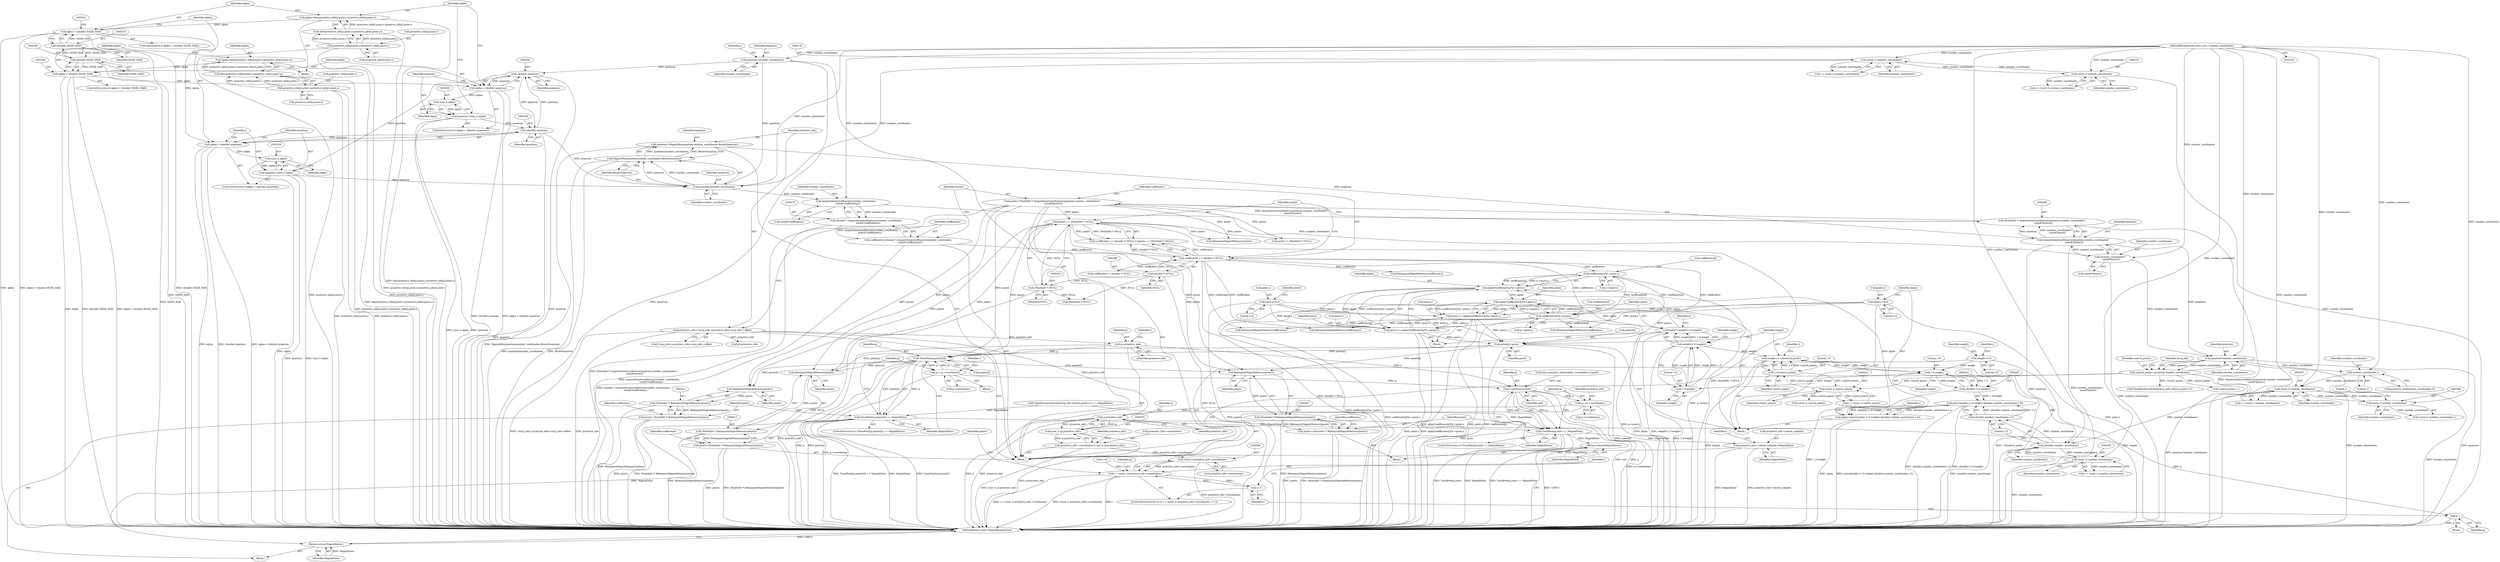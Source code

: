 digraph "1_ImageMagick_ecf7c6b288e11e7e7f75387c5e9e93e423b98397@array" {
"1000521" [label="(Call,TracePoint(p,points[i]))"];
"1000542" [label="(Call,p+=p->coordinates)"];
"1000521" [label="(Call,TracePoint(p,points[i]))"];
"1000504" [label="(Call,p=primitive_info)"];
"1000263" [label="(Call,primitive_info=(*mvg_info->primitive_info)+mvg_info->offset)"];
"1000300" [label="(Call,points == (PointInfo *) NULL)"];
"1000282" [label="(Call,points=(PointInfo *) AcquireQuantumMemory(quantum,number_coordinates*\n    sizeof(*points)))"];
"1000284" [label="(Call,(PointInfo *) AcquireQuantumMemory(quantum,number_coordinates*\n    sizeof(*points)))"];
"1000286" [label="(Call,AcquireQuantumMemory(quantum,number_coordinates*\n    sizeof(*points)))"];
"1000256" [label="(Call,quantum=MagickMin(quantum/number_coordinates,BezierQuantum))"];
"1000258" [label="(Call,MagickMin(quantum/number_coordinates,BezierQuantum))"];
"1000259" [label="(Call,quantum/number_coordinates)"];
"1000129" [label="(Call,quantum=number_coordinates)"];
"1000105" [label="(MethodParameterIn,const size_t number_coordinates)"];
"1000251" [label="(Call,quantum=(size_t) alpha)"];
"1000253" [label="(Call,(size_t) alpha)"];
"1000246" [label="(Call,alpha > (double) quantum)"];
"1000226" [label="(Call,alpha > (double) SSIZE_MAX)"];
"1000207" [label="(Call,alpha=fabs(primitive_info[j].point.y-primitive_info[i].point.y))"];
"1000209" [label="(Call,fabs(primitive_info[j].point.y-primitive_info[i].point.y))"];
"1000210" [label="(Call,primitive_info[j].point.y-primitive_info[i].point.y)"];
"1000228" [label="(Call,(double) SSIZE_MAX)"];
"1000179" [label="(Call,(double) SSIZE_MAX)"];
"1000248" [label="(Call,(double) quantum)"];
"1000199" [label="(Call,(double) quantum)"];
"1000202" [label="(Call,quantum=(size_t) alpha)"];
"1000204" [label="(Call,(size_t) alpha)"];
"1000197" [label="(Call,alpha > (double) quantum)"];
"1000177" [label="(Call,alpha > (double) SSIZE_MAX)"];
"1000158" [label="(Call,alpha=fabs(primitive_info[j].point.x-primitive_info[i].point.x))"];
"1000160" [label="(Call,fabs(primitive_info[j].point.x-primitive_info[i].point.x))"];
"1000161" [label="(Call,primitive_info[j].point.x-primitive_info[i].point.x)"];
"1000138" [label="(Call,(ssize_t) number_coordinates)"];
"1000152" [label="(Call,(ssize_t) number_coordinates)"];
"1000288" [label="(Call,number_coordinates*\n    sizeof(*points))"];
"1000277" [label="(Call,AcquireQuantumMemory(number_coordinates,\n     sizeof(*coefficients)))"];
"1000302" [label="(Call,(PointInfo *) NULL)"];
"1000297" [label="(Call,(double *) NULL)"];
"1000494" [label="(Call,points[i]=point)"];
"1000425" [label="(Call,point.y=0.0)"];
"1000420" [label="(Call,point.x=0.0)"];
"1000470" [label="(Call,point.y+=alpha*coefficients[j]*p->point.y)"];
"1000474" [label="(Call,alpha*coefficients[j]*p->point.y)"];
"1000459" [label="(Call,alpha*coefficients[j]*p->point.x)"];
"1000485" [label="(Call,alpha*=weight/(1.0-weight))"];
"1000487" [label="(Call,weight/(1.0-weight))"];
"1000489" [label="(Call,1.0-weight)"];
"1000435" [label="(Call,1.0-weight)"];
"1000402" [label="(Call,weight=0.0)"];
"1000499" [label="(Call,weight+=1.0/control_points)"];
"1000501" [label="(Call,1.0/control_points)"];
"1000411" [label="(Call,(ssize_t) control_points)"];
"1000343" [label="(Call,control_points=quantum*number_coordinates)"];
"1000345" [label="(Call,quantum*number_coordinates)"];
"1000430" [label="(Call,alpha=pow((double) (1.0-weight),(double) number_coordinates-1.0))"];
"1000432" [label="(Call,pow((double) (1.0-weight),(double) number_coordinates-1.0))"];
"1000433" [label="(Call,(double) (1.0-weight))"];
"1000438" [label="(Call,(double) number_coordinates-1.0)"];
"1000439" [label="(Call,(double) number_coordinates)"];
"1000386" [label="(Call,(ssize_t) number_coordinates)"];
"1000376" [label="(Call,number_coordinates-1)"];
"1000397" [label="(Call,(ssize_t) number_coordinates)"];
"1000449" [label="(Call,(ssize_t) number_coordinates)"];
"1000461" [label="(Call,coefficients[j]*p->point.x)"];
"1000295" [label="(Call,coefficients == (double *) NULL)"];
"1000273" [label="(Call,coefficients=(double *) AcquireQuantumMemory(number_coordinates,\n     sizeof(*coefficients)))"];
"1000275" [label="(Call,(double *) AcquireQuantumMemory(number_coordinates,\n     sizeof(*coefficients)))"];
"1000476" [label="(Call,coefficients[j]*p->point.y)"];
"1000455" [label="(Call,point.x+=alpha*coefficients[j]*p->point.x)"];
"1000520" [label="(Call,TracePoint(p,points[i]) == MagickFalse)"];
"1000540" [label="(Return,return(MagickFalse);)"];
"1000548" [label="(Call,TracePoint(p,end) == MagickFalse)"];
"1000566" [label="(Return,return(MagickFalse);)"];
"1000582" [label="(Call,primitive_info->closed_subpath=MagickFalse)"];
"1000532" [label="(Call,RelinquishMagickMemory(points))"];
"1000530" [label="(Call,(PointInfo *) RelinquishMagickMemory(points))"];
"1000528" [label="(Call,points=(PointInfo *) RelinquishMagickMemory(points))"];
"1000558" [label="(Call,RelinquishMagickMemory(points))"];
"1000556" [label="(Call,(PointInfo *) RelinquishMagickMemory(points))"];
"1000554" [label="(Call,points=(PointInfo *) RelinquishMagickMemory(points))"];
"1000614" [label="(Call,RelinquishMagickMemory(points))"];
"1000612" [label="(Call,(PointInfo *) RelinquishMagickMemory(points))"];
"1000610" [label="(Call,points=(PointInfo *) RelinquishMagickMemory(points))"];
"1000549" [label="(Call,TracePoint(p,end))"];
"1000568" [label="(Call,p+=p->coordinates)"];
"1000579" [label="(Call,p-primitive_info)"];
"1000577" [label="(Call,(size_t) (p-primitive_info))"];
"1000573" [label="(Call,primitive_info->coordinates=(size_t) (p-primitive_info))"];
"1000593" [label="(Call,(ssize_t) primitive_info->coordinates)"];
"1000591" [label="(Call,i < (ssize_t) primitive_info->coordinates)"];
"1000598" [label="(Call,i++)"];
"1000608" [label="(Call,p--)"];
"1000283" [label="(Identifier,points)"];
"1000227" [label="(Identifier,alpha)"];
"1000204" [label="(Call,(size_t) alpha)"];
"1000465" [label="(Call,p->point.x)"];
"1000400" [label="(Literal,1)"];
"1000177" [label="(Call,alpha > (double) SSIZE_MAX)"];
"1000438" [label="(Call,(double) number_coordinates-1.0)"];
"1000388" [label="(Identifier,number_coordinates)"];
"1000226" [label="(Call,alpha > (double) SSIZE_MAX)"];
"1000275" [label="(Call,(double *) AcquireQuantumMemory(number_coordinates,\n     sizeof(*coefficients)))"];
"1000491" [label="(Identifier,weight)"];
"1000279" [label="(Call,sizeof(*coefficients))"];
"1000523" [label="(Call,points[i])"];
"1000527" [label="(Block,)"];
"1000277" [label="(Call,AcquireQuantumMemory(number_coordinates,\n     sizeof(*coefficients)))"];
"1000544" [label="(Call,p->coordinates)"];
"1000420" [label="(Call,point.x=0.0)"];
"1000573" [label="(Call,primitive_info->coordinates=(size_t) (p-primitive_info))"];
"1000134" [label="(Identifier,i)"];
"1000252" [label="(Identifier,quantum)"];
"1000367" [label="(Call,RelinquishMagickMemory(coefficients))"];
"1000600" [label="(Block,)"];
"1000416" [label="(Block,)"];
"1000203" [label="(Identifier,quantum)"];
"1000264" [label="(Identifier,primitive_info)"];
"1000399" [label="(Identifier,number_coordinates)"];
"1000386" [label="(Call,(ssize_t) number_coordinates)"];
"1000552" [label="(Identifier,MagickFalse)"];
"1000257" [label="(Identifier,quantum)"];
"1000503" [label="(Identifier,control_points)"];
"1000567" [label="(Identifier,MagickFalse)"];
"1000417" [label="(Call,p=primitive_info)"];
"1000129" [label="(Call,quantum=number_coordinates)"];
"1000250" [label="(Identifier,quantum)"];
"1000442" [label="(Literal,1.0)"];
"1000547" [label="(ControlStructure,if (TracePoint(p,end) == MagickFalse))"];
"1000609" [label="(Identifier,p)"];
"1000615" [label="(Identifier,points)"];
"1000472" [label="(Identifier,point)"];
"1000201" [label="(Identifier,quantum)"];
"1000498" [label="(Identifier,point)"];
"1000302" [label="(Call,(PointInfo *) NULL)"];
"1000548" [label="(Call,TracePoint(p,end) == MagickFalse)"];
"1000301" [label="(Identifier,points)"];
"1000432" [label="(Call,pow((double) (1.0-weight),(double) number_coordinates-1.0))"];
"1000260" [label="(Identifier,quantum)"];
"1000519" [label="(ControlStructure,if (TracePoint(p,points[i]) == MagickFalse))"];
"1000553" [label="(Block,)"];
"1000371" [label="(Call,end=primitive_info[number_coordinates-1].point)"];
"1000624" [label="(MethodReturn,static MagickBooleanType)"];
"1000456" [label="(Call,point.x)"];
"1000297" [label="(Call,(double *) NULL)"];
"1000225" [label="(ControlStructure,if (alpha > (double) SSIZE_MAX))"];
"1000612" [label="(Call,(PointInfo *) RelinquishMagickMemory(points))"];
"1000470" [label="(Call,point.y+=alpha*coefficients[j]*p->point.y)"];
"1000426" [label="(Call,point.y)"];
"1000506" [label="(Identifier,primitive_info)"];
"1000246" [label="(Call,alpha > (double) quantum)"];
"1000179" [label="(Call,(double) SSIZE_MAX)"];
"1000181" [label="(Identifier,SSIZE_MAX)"];
"1000131" [label="(Identifier,number_coordinates)"];
"1000486" [label="(Identifier,alpha)"];
"1000404" [label="(Literal,0.0)"];
"1000199" [label="(Call,(double) quantum)"];
"1000460" [label="(Identifier,alpha)"];
"1000209" [label="(Call,fabs(primitive_info[j].point.y-primitive_info[i].point.y))"];
"1000570" [label="(Call,p->coordinates)"];
"1000361" [label="(Call,RelinquishMagickMemory(points))"];
"1000520" [label="(Call,TracePoint(p,points[i]) == MagickFalse)"];
"1000258" [label="(Call,MagickMin(quantum/number_coordinates,BezierQuantum))"];
"1000526" [label="(Identifier,MagickFalse)"];
"1000299" [label="(Identifier,NULL)"];
"1000564" [label="(Call,RelinquishMagickMemory(coefficients))"];
"1000541" [label="(Identifier,MagickFalse)"];
"1000265" [label="(Call,(*mvg_info->primitive_info)+mvg_info->offset)"];
"1000517" [label="(Identifier,i)"];
"1000592" [label="(Identifier,i)"];
"1000542" [label="(Call,p+=p->coordinates)"];
"1000480" [label="(Call,p->point.y)"];
"1000568" [label="(Call,p+=p->coordinates)"];
"1000286" [label="(Call,AcquireQuantumMemory(quantum,number_coordinates*\n    sizeof(*points)))"];
"1000152" [label="(Call,(ssize_t) number_coordinates)"];
"1000253" [label="(Call,(size_t) alpha)"];
"1000424" [label="(Literal,0.0)"];
"1000513" [label="(Call,(ssize_t) control_points)"];
"1000433" [label="(Call,(double) (1.0-weight))"];
"1000230" [label="(Identifier,SSIZE_MAX)"];
"1000429" [label="(Literal,0.0)"];
"1000439" [label="(Call,(double) number_coordinates)"];
"1000198" [label="(Identifier,alpha)"];
"1000261" [label="(Identifier,number_coordinates)"];
"1000159" [label="(Identifier,alpha)"];
"1000105" [label="(MethodParameterIn,const size_t number_coordinates)"];
"1000505" [label="(Identifier,p)"];
"1000162" [label="(Call,primitive_info[j].point.x)"];
"1000140" [label="(Identifier,number_coordinates)"];
"1000595" [label="(Call,primitive_info->coordinates)"];
"1000485" [label="(Call,alpha*=weight/(1.0-weight))"];
"1000138" [label="(Call,(ssize_t) number_coordinates)"];
"1000157" [label="(Block,)"];
"1000415" [label="(Identifier,i)"];
"1000554" [label="(Call,points=(PointInfo *) RelinquishMagickMemory(points))"];
"1000550" [label="(Identifier,p)"];
"1000500" [label="(Identifier,weight)"];
"1000345" [label="(Call,quantum*number_coordinates)"];
"1000259" [label="(Call,quantum/number_coordinates)"];
"1000588" [label="(Call,i=0)"];
"1000577" [label="(Call,(size_t) (p-primitive_info))"];
"1000376" [label="(Call,number_coordinates-1)"];
"1000555" [label="(Identifier,points)"];
"1000384" [label="(Call,i < (ssize_t) number_coordinates)"];
"1000579" [label="(Call,p-primitive_info)"];
"1000284" [label="(Call,(PointInfo *) AcquireQuantumMemory(quantum,number_coordinates*\n    sizeof(*points)))"];
"1000245" [label="(ControlStructure,if (alpha > (double) quantum))"];
"1000352" [label="(Call,control_points+1)"];
"1000282" [label="(Call,points=(PointInfo *) AcquireQuantumMemory(quantum,number_coordinates*\n    sizeof(*points)))"];
"1000437" [label="(Identifier,weight)"];
"1000228" [label="(Call,(double) SSIZE_MAX)"];
"1000530" [label="(Call,(PointInfo *) RelinquishMagickMemory(points))"];
"1000300" [label="(Call,points == (PointInfo *) NULL)"];
"1000287" [label="(Identifier,quantum)"];
"1000350" [label="(Call,CheckPrimitiveExtent(mvg_info,control_points+1))"];
"1000543" [label="(Identifier,p)"];
"1000154" [label="(Identifier,number_coordinates)"];
"1000396" [label="(Call,(ssize_t) number_coordinates-1)"];
"1000561" [label="(Identifier,coefficients)"];
"1000549" [label="(Call,TracePoint(p,end))"];
"1000427" [label="(Identifier,point)"];
"1000474" [label="(Call,alpha*coefficients[j]*p->point.y)"];
"1000451" [label="(Identifier,number_coordinates)"];
"1000586" [label="(Identifier,MagickFalse)"];
"1000582" [label="(Call,primitive_info->closed_subpath=MagickFalse)"];
"1000540" [label="(Return,return(MagickFalse);)"];
"1000169" [label="(Call,primitive_info[i].point.x)"];
"1000459" [label="(Call,alpha*coefficients[j]*p->point.x)"];
"1000263" [label="(Call,primitive_info=(*mvg_info->primitive_info)+mvg_info->offset)"];
"1000493" [label="(Identifier,p)"];
"1000161" [label="(Call,primitive_info[j].point.x-primitive_info[i].point.x)"];
"1000532" [label="(Call,RelinquishMagickMemory(points))"];
"1000409" [label="(Call,i < (ssize_t) control_points)"];
"1000455" [label="(Call,point.x+=alpha*coefficients[j]*p->point.x)"];
"1000488" [label="(Identifier,weight)"];
"1000461" [label="(Call,coefficients[j]*p->point.x)"];
"1000535" [label="(Identifier,coefficients)"];
"1000476" [label="(Call,coefficients[j]*p->point.y)"];
"1000499" [label="(Call,weight+=1.0/control_points)"];
"1000411" [label="(Call,(ssize_t) control_points)"];
"1000309" [label="(Call,(PointInfo *) NULL)"];
"1000558" [label="(Call,RelinquishMagickMemory(points))"];
"1000435" [label="(Call,1.0-weight)"];
"1000343" [label="(Call,control_points=quantum*number_coordinates)"];
"1000583" [label="(Call,primitive_info->closed_subpath)"];
"1000569" [label="(Identifier,p)"];
"1000447" [label="(Call,j < (ssize_t) number_coordinates)"];
"1000521" [label="(Call,TracePoint(p,points[i]))"];
"1000377" [label="(Identifier,number_coordinates)"];
"1000489" [label="(Call,1.0-weight)"];
"1000211" [label="(Call,primitive_info[j].point.y)"];
"1000344" [label="(Identifier,control_points)"];
"1000441" [label="(Identifier,number_coordinates)"];
"1000197" [label="(Call,alpha > (double) quantum)"];
"1000475" [label="(Identifier,alpha)"];
"1000620" [label="(Call,RelinquishMagickMemory(coefficients))"];
"1000248" [label="(Call,(double) quantum)"];
"1000587" [label="(ControlStructure,for (i=0; i < (ssize_t) primitive_info->coordinates; i++))"];
"1000374" [label="(Call,primitive_info[number_coordinates-1])"];
"1000176" [label="(ControlStructure,if (alpha > (double) SSIZE_MAX))"];
"1000431" [label="(Identifier,alpha)"];
"1000614" [label="(Call,RelinquishMagickMemory(points))"];
"1000407" [label="(Identifier,i)"];
"1000290" [label="(Call,sizeof(*points))"];
"1000351" [label="(Identifier,mvg_info)"];
"1000494" [label="(Call,points[i]=point)"];
"1000522" [label="(Identifier,p)"];
"1000490" [label="(Literal,1.0)"];
"1000518" [label="(Block,)"];
"1000196" [label="(ControlStructure,if (alpha > (double) quantum))"];
"1000158" [label="(Call,alpha=fabs(primitive_info[j].point.x-primitive_info[i].point.x))"];
"1000502" [label="(Literal,1.0)"];
"1000346" [label="(Identifier,quantum)"];
"1000349" [label="(Call,CheckPrimitiveExtent(mvg_info,control_points+1) == MagickFalse)"];
"1000538" [label="(Call,RelinquishMagickMemory(coefficients))"];
"1000445" [label="(Identifier,j)"];
"1000304" [label="(Identifier,NULL)"];
"1000617" [label="(Identifier,coefficients)"];
"1000574" [label="(Call,primitive_info->coordinates)"];
"1000495" [label="(Call,points[i])"];
"1000471" [label="(Call,point.y)"];
"1000449" [label="(Call,(ssize_t) number_coordinates)"];
"1000591" [label="(Call,i < (ssize_t) primitive_info->coordinates)"];
"1000207" [label="(Call,alpha=fabs(primitive_info[j].point.y-primitive_info[i].point.y))"];
"1000262" [label="(Identifier,BezierQuantum)"];
"1000347" [label="(Identifier,number_coordinates)"];
"1000603" [label="(Identifier,p)"];
"1000255" [label="(Identifier,alpha)"];
"1000294" [label="(Call,(coefficients == (double *) NULL) || (points == (PointInfo *) NULL))"];
"1000288" [label="(Call,number_coordinates*\n    sizeof(*points))"];
"1000529" [label="(Identifier,points)"];
"1000580" [label="(Identifier,p)"];
"1000610" [label="(Call,points=(PointInfo *) RelinquishMagickMemory(points))"];
"1000533" [label="(Identifier,points)"];
"1000289" [label="(Identifier,number_coordinates)"];
"1000156" [label="(Identifier,j)"];
"1000378" [label="(Literal,1)"];
"1000477" [label="(Call,coefficients[j])"];
"1000575" [label="(Identifier,primitive_info)"];
"1000598" [label="(Call,i++)"];
"1000599" [label="(Identifier,i)"];
"1000589" [label="(Identifier,i)"];
"1000150" [label="(Call,j < (ssize_t) number_coordinates)"];
"1000584" [label="(Identifier,primitive_info)"];
"1000454" [label="(Block,)"];
"1000218" [label="(Call,primitive_info[i].point.y)"];
"1000436" [label="(Literal,1.0)"];
"1000608" [label="(Call,p--)"];
"1000210" [label="(Call,primitive_info[j].point.y-primitive_info[i].point.y)"];
"1000509" [label="(Identifier,i)"];
"1000295" [label="(Call,coefficients == (double *) NULL)"];
"1000581" [label="(Identifier,primitive_info)"];
"1000296" [label="(Identifier,coefficients)"];
"1000247" [label="(Identifier,alpha)"];
"1000251" [label="(Call,quantum=(size_t) alpha)"];
"1000256" [label="(Call,quantum=MagickMin(quantum/number_coordinates,BezierQuantum))"];
"1000397" [label="(Call,(ssize_t) number_coordinates)"];
"1000130" [label="(Identifier,quantum)"];
"1000178" [label="(Identifier,alpha)"];
"1000402" [label="(Call,weight=0.0)"];
"1000559" [label="(Identifier,points)"];
"1000501" [label="(Call,1.0/control_points)"];
"1000566" [label="(Return,return(MagickFalse);)"];
"1000487" [label="(Call,weight/(1.0-weight))"];
"1000611" [label="(Identifier,points)"];
"1000593" [label="(Call,(ssize_t) primitive_info->coordinates)"];
"1000413" [label="(Identifier,control_points)"];
"1000106" [label="(Block,)"];
"1000273" [label="(Call,coefficients=(double *) AcquireQuantumMemory(number_coordinates,\n     sizeof(*coefficients)))"];
"1000528" [label="(Call,points=(PointInfo *) RelinquishMagickMemory(points))"];
"1000425" [label="(Call,point.y=0.0)"];
"1000206" [label="(Identifier,alpha)"];
"1000319" [label="(Call,coefficients != (double *) NULL)"];
"1000551" [label="(Identifier,end)"];
"1000556" [label="(Call,(PointInfo *) RelinquishMagickMemory(points))"];
"1000430" [label="(Call,alpha=pow((double) (1.0-weight),(double) number_coordinates-1.0))"];
"1000504" [label="(Call,p=primitive_info)"];
"1000421" [label="(Call,point.x)"];
"1000208" [label="(Identifier,alpha)"];
"1000278" [label="(Identifier,number_coordinates)"];
"1000307" [label="(Call,points != (PointInfo *) NULL)"];
"1000160" [label="(Call,fabs(primitive_info[j].point.x-primitive_info[i].point.x))"];
"1000462" [label="(Call,coefficients[j])"];
"1000202" [label="(Call,quantum=(size_t) alpha)"];
"1000403" [label="(Identifier,weight)"];
"1000274" [label="(Identifier,coefficients)"];
"1000136" [label="(Call,i < (ssize_t) number_coordinates)"];
"1000521" -> "1000520"  [label="AST: "];
"1000521" -> "1000523"  [label="CFG: "];
"1000522" -> "1000521"  [label="AST: "];
"1000523" -> "1000521"  [label="AST: "];
"1000526" -> "1000521"  [label="CFG: "];
"1000521" -> "1000624"  [label="DDG: p"];
"1000521" -> "1000624"  [label="DDG: points[i]"];
"1000521" -> "1000520"  [label="DDG: p"];
"1000521" -> "1000520"  [label="DDG: points[i]"];
"1000542" -> "1000521"  [label="DDG: p"];
"1000504" -> "1000521"  [label="DDG: p"];
"1000300" -> "1000521"  [label="DDG: points"];
"1000494" -> "1000521"  [label="DDG: points[i]"];
"1000282" -> "1000521"  [label="DDG: points"];
"1000521" -> "1000532"  [label="DDG: points[i]"];
"1000521" -> "1000542"  [label="DDG: p"];
"1000521" -> "1000558"  [label="DDG: points[i]"];
"1000521" -> "1000614"  [label="DDG: points[i]"];
"1000542" -> "1000518"  [label="AST: "];
"1000542" -> "1000544"  [label="CFG: "];
"1000543" -> "1000542"  [label="AST: "];
"1000544" -> "1000542"  [label="AST: "];
"1000517" -> "1000542"  [label="CFG: "];
"1000542" -> "1000624"  [label="DDG: p->coordinates"];
"1000542" -> "1000549"  [label="DDG: p"];
"1000504" -> "1000106"  [label="AST: "];
"1000504" -> "1000506"  [label="CFG: "];
"1000505" -> "1000504"  [label="AST: "];
"1000506" -> "1000504"  [label="AST: "];
"1000509" -> "1000504"  [label="CFG: "];
"1000504" -> "1000624"  [label="DDG: primitive_info"];
"1000263" -> "1000504"  [label="DDG: primitive_info"];
"1000504" -> "1000549"  [label="DDG: p"];
"1000263" -> "1000106"  [label="AST: "];
"1000263" -> "1000265"  [label="CFG: "];
"1000264" -> "1000263"  [label="AST: "];
"1000265" -> "1000263"  [label="AST: "];
"1000274" -> "1000263"  [label="CFG: "];
"1000263" -> "1000624"  [label="DDG: (*mvg_info->primitive_info)+mvg_info->offset"];
"1000263" -> "1000624"  [label="DDG: primitive_info"];
"1000263" -> "1000417"  [label="DDG: primitive_info"];
"1000263" -> "1000579"  [label="DDG: primitive_info"];
"1000300" -> "1000294"  [label="AST: "];
"1000300" -> "1000302"  [label="CFG: "];
"1000301" -> "1000300"  [label="AST: "];
"1000302" -> "1000300"  [label="AST: "];
"1000294" -> "1000300"  [label="CFG: "];
"1000300" -> "1000624"  [label="DDG: (PointInfo *) NULL"];
"1000300" -> "1000294"  [label="DDG: points"];
"1000300" -> "1000294"  [label="DDG: (PointInfo *) NULL"];
"1000282" -> "1000300"  [label="DDG: points"];
"1000302" -> "1000300"  [label="DDG: NULL"];
"1000300" -> "1000307"  [label="DDG: points"];
"1000300" -> "1000361"  [label="DDG: points"];
"1000300" -> "1000532"  [label="DDG: points"];
"1000300" -> "1000558"  [label="DDG: points"];
"1000300" -> "1000614"  [label="DDG: points"];
"1000282" -> "1000106"  [label="AST: "];
"1000282" -> "1000284"  [label="CFG: "];
"1000283" -> "1000282"  [label="AST: "];
"1000284" -> "1000282"  [label="AST: "];
"1000296" -> "1000282"  [label="CFG: "];
"1000282" -> "1000624"  [label="DDG: (PointInfo *) AcquireQuantumMemory(quantum,number_coordinates*\n    sizeof(*points))"];
"1000284" -> "1000282"  [label="DDG: AcquireQuantumMemory(quantum,number_coordinates*\n    sizeof(*points))"];
"1000282" -> "1000307"  [label="DDG: points"];
"1000282" -> "1000361"  [label="DDG: points"];
"1000282" -> "1000532"  [label="DDG: points"];
"1000282" -> "1000558"  [label="DDG: points"];
"1000282" -> "1000614"  [label="DDG: points"];
"1000284" -> "1000286"  [label="CFG: "];
"1000285" -> "1000284"  [label="AST: "];
"1000286" -> "1000284"  [label="AST: "];
"1000284" -> "1000624"  [label="DDG: AcquireQuantumMemory(quantum,number_coordinates*\n    sizeof(*points))"];
"1000286" -> "1000284"  [label="DDG: quantum"];
"1000286" -> "1000284"  [label="DDG: number_coordinates*\n    sizeof(*points)"];
"1000286" -> "1000288"  [label="CFG: "];
"1000287" -> "1000286"  [label="AST: "];
"1000288" -> "1000286"  [label="AST: "];
"1000286" -> "1000624"  [label="DDG: quantum"];
"1000286" -> "1000624"  [label="DDG: number_coordinates*\n    sizeof(*points)"];
"1000256" -> "1000286"  [label="DDG: quantum"];
"1000288" -> "1000286"  [label="DDG: number_coordinates"];
"1000286" -> "1000345"  [label="DDG: quantum"];
"1000256" -> "1000106"  [label="AST: "];
"1000256" -> "1000258"  [label="CFG: "];
"1000257" -> "1000256"  [label="AST: "];
"1000258" -> "1000256"  [label="AST: "];
"1000264" -> "1000256"  [label="CFG: "];
"1000256" -> "1000624"  [label="DDG: MagickMin(quantum/number_coordinates,BezierQuantum)"];
"1000258" -> "1000256"  [label="DDG: quantum/number_coordinates"];
"1000258" -> "1000256"  [label="DDG: BezierQuantum"];
"1000258" -> "1000262"  [label="CFG: "];
"1000259" -> "1000258"  [label="AST: "];
"1000262" -> "1000258"  [label="AST: "];
"1000258" -> "1000624"  [label="DDG: quantum/number_coordinates"];
"1000258" -> "1000624"  [label="DDG: BezierQuantum"];
"1000259" -> "1000258"  [label="DDG: quantum"];
"1000259" -> "1000258"  [label="DDG: number_coordinates"];
"1000259" -> "1000261"  [label="CFG: "];
"1000260" -> "1000259"  [label="AST: "];
"1000261" -> "1000259"  [label="AST: "];
"1000262" -> "1000259"  [label="CFG: "];
"1000129" -> "1000259"  [label="DDG: quantum"];
"1000251" -> "1000259"  [label="DDG: quantum"];
"1000248" -> "1000259"  [label="DDG: quantum"];
"1000138" -> "1000259"  [label="DDG: number_coordinates"];
"1000105" -> "1000259"  [label="DDG: number_coordinates"];
"1000259" -> "1000277"  [label="DDG: number_coordinates"];
"1000129" -> "1000106"  [label="AST: "];
"1000129" -> "1000131"  [label="CFG: "];
"1000130" -> "1000129"  [label="AST: "];
"1000131" -> "1000129"  [label="AST: "];
"1000134" -> "1000129"  [label="CFG: "];
"1000129" -> "1000624"  [label="DDG: quantum"];
"1000105" -> "1000129"  [label="DDG: number_coordinates"];
"1000129" -> "1000199"  [label="DDG: quantum"];
"1000105" -> "1000103"  [label="AST: "];
"1000105" -> "1000624"  [label="DDG: number_coordinates"];
"1000105" -> "1000138"  [label="DDG: number_coordinates"];
"1000105" -> "1000152"  [label="DDG: number_coordinates"];
"1000105" -> "1000277"  [label="DDG: number_coordinates"];
"1000105" -> "1000288"  [label="DDG: number_coordinates"];
"1000105" -> "1000345"  [label="DDG: number_coordinates"];
"1000105" -> "1000376"  [label="DDG: number_coordinates"];
"1000105" -> "1000386"  [label="DDG: number_coordinates"];
"1000105" -> "1000397"  [label="DDG: number_coordinates"];
"1000105" -> "1000439"  [label="DDG: number_coordinates"];
"1000105" -> "1000449"  [label="DDG: number_coordinates"];
"1000251" -> "1000245"  [label="AST: "];
"1000251" -> "1000253"  [label="CFG: "];
"1000252" -> "1000251"  [label="AST: "];
"1000253" -> "1000251"  [label="AST: "];
"1000156" -> "1000251"  [label="CFG: "];
"1000251" -> "1000624"  [label="DDG: (size_t) alpha"];
"1000251" -> "1000624"  [label="DDG: quantum"];
"1000251" -> "1000199"  [label="DDG: quantum"];
"1000253" -> "1000251"  [label="DDG: alpha"];
"1000253" -> "1000255"  [label="CFG: "];
"1000254" -> "1000253"  [label="AST: "];
"1000255" -> "1000253"  [label="AST: "];
"1000253" -> "1000624"  [label="DDG: alpha"];
"1000246" -> "1000253"  [label="DDG: alpha"];
"1000246" -> "1000245"  [label="AST: "];
"1000246" -> "1000248"  [label="CFG: "];
"1000247" -> "1000246"  [label="AST: "];
"1000248" -> "1000246"  [label="AST: "];
"1000252" -> "1000246"  [label="CFG: "];
"1000156" -> "1000246"  [label="CFG: "];
"1000246" -> "1000624"  [label="DDG: (double) quantum"];
"1000246" -> "1000624"  [label="DDG: alpha > (double) quantum"];
"1000246" -> "1000624"  [label="DDG: alpha"];
"1000226" -> "1000246"  [label="DDG: alpha"];
"1000248" -> "1000246"  [label="DDG: quantum"];
"1000226" -> "1000225"  [label="AST: "];
"1000226" -> "1000228"  [label="CFG: "];
"1000227" -> "1000226"  [label="AST: "];
"1000228" -> "1000226"  [label="AST: "];
"1000233" -> "1000226"  [label="CFG: "];
"1000247" -> "1000226"  [label="CFG: "];
"1000226" -> "1000624"  [label="DDG: alpha"];
"1000226" -> "1000624"  [label="DDG: alpha > (double) SSIZE_MAX"];
"1000226" -> "1000624"  [label="DDG: (double) SSIZE_MAX"];
"1000207" -> "1000226"  [label="DDG: alpha"];
"1000228" -> "1000226"  [label="DDG: SSIZE_MAX"];
"1000207" -> "1000157"  [label="AST: "];
"1000207" -> "1000209"  [label="CFG: "];
"1000208" -> "1000207"  [label="AST: "];
"1000209" -> "1000207"  [label="AST: "];
"1000227" -> "1000207"  [label="CFG: "];
"1000207" -> "1000624"  [label="DDG: fabs(primitive_info[j].point.y-primitive_info[i].point.y)"];
"1000209" -> "1000207"  [label="DDG: primitive_info[j].point.y-primitive_info[i].point.y"];
"1000209" -> "1000210"  [label="CFG: "];
"1000210" -> "1000209"  [label="AST: "];
"1000209" -> "1000624"  [label="DDG: primitive_info[j].point.y-primitive_info[i].point.y"];
"1000210" -> "1000209"  [label="DDG: primitive_info[j].point.y"];
"1000210" -> "1000209"  [label="DDG: primitive_info[i].point.y"];
"1000210" -> "1000218"  [label="CFG: "];
"1000211" -> "1000210"  [label="AST: "];
"1000218" -> "1000210"  [label="AST: "];
"1000210" -> "1000624"  [label="DDG: primitive_info[i].point.y"];
"1000210" -> "1000624"  [label="DDG: primitive_info[j].point.y"];
"1000228" -> "1000230"  [label="CFG: "];
"1000229" -> "1000228"  [label="AST: "];
"1000230" -> "1000228"  [label="AST: "];
"1000228" -> "1000624"  [label="DDG: SSIZE_MAX"];
"1000228" -> "1000179"  [label="DDG: SSIZE_MAX"];
"1000179" -> "1000228"  [label="DDG: SSIZE_MAX"];
"1000179" -> "1000177"  [label="AST: "];
"1000179" -> "1000181"  [label="CFG: "];
"1000180" -> "1000179"  [label="AST: "];
"1000181" -> "1000179"  [label="AST: "];
"1000177" -> "1000179"  [label="CFG: "];
"1000179" -> "1000624"  [label="DDG: SSIZE_MAX"];
"1000179" -> "1000177"  [label="DDG: SSIZE_MAX"];
"1000248" -> "1000250"  [label="CFG: "];
"1000249" -> "1000248"  [label="AST: "];
"1000250" -> "1000248"  [label="AST: "];
"1000248" -> "1000624"  [label="DDG: quantum"];
"1000248" -> "1000199"  [label="DDG: quantum"];
"1000199" -> "1000248"  [label="DDG: quantum"];
"1000202" -> "1000248"  [label="DDG: quantum"];
"1000199" -> "1000197"  [label="AST: "];
"1000199" -> "1000201"  [label="CFG: "];
"1000200" -> "1000199"  [label="AST: "];
"1000201" -> "1000199"  [label="AST: "];
"1000197" -> "1000199"  [label="CFG: "];
"1000199" -> "1000624"  [label="DDG: quantum"];
"1000199" -> "1000197"  [label="DDG: quantum"];
"1000202" -> "1000196"  [label="AST: "];
"1000202" -> "1000204"  [label="CFG: "];
"1000203" -> "1000202"  [label="AST: "];
"1000204" -> "1000202"  [label="AST: "];
"1000208" -> "1000202"  [label="CFG: "];
"1000202" -> "1000624"  [label="DDG: quantum"];
"1000202" -> "1000624"  [label="DDG: (size_t) alpha"];
"1000204" -> "1000202"  [label="DDG: alpha"];
"1000204" -> "1000206"  [label="CFG: "];
"1000205" -> "1000204"  [label="AST: "];
"1000206" -> "1000204"  [label="AST: "];
"1000197" -> "1000204"  [label="DDG: alpha"];
"1000197" -> "1000196"  [label="AST: "];
"1000198" -> "1000197"  [label="AST: "];
"1000203" -> "1000197"  [label="CFG: "];
"1000208" -> "1000197"  [label="CFG: "];
"1000197" -> "1000624"  [label="DDG: alpha > (double) quantum"];
"1000197" -> "1000624"  [label="DDG: (double) quantum"];
"1000177" -> "1000197"  [label="DDG: alpha"];
"1000177" -> "1000176"  [label="AST: "];
"1000178" -> "1000177"  [label="AST: "];
"1000184" -> "1000177"  [label="CFG: "];
"1000198" -> "1000177"  [label="CFG: "];
"1000177" -> "1000624"  [label="DDG: alpha"];
"1000177" -> "1000624"  [label="DDG: (double) SSIZE_MAX"];
"1000177" -> "1000624"  [label="DDG: alpha > (double) SSIZE_MAX"];
"1000158" -> "1000177"  [label="DDG: alpha"];
"1000158" -> "1000157"  [label="AST: "];
"1000158" -> "1000160"  [label="CFG: "];
"1000159" -> "1000158"  [label="AST: "];
"1000160" -> "1000158"  [label="AST: "];
"1000178" -> "1000158"  [label="CFG: "];
"1000158" -> "1000624"  [label="DDG: fabs(primitive_info[j].point.x-primitive_info[i].point.x)"];
"1000160" -> "1000158"  [label="DDG: primitive_info[j].point.x-primitive_info[i].point.x"];
"1000160" -> "1000161"  [label="CFG: "];
"1000161" -> "1000160"  [label="AST: "];
"1000160" -> "1000624"  [label="DDG: primitive_info[j].point.x-primitive_info[i].point.x"];
"1000161" -> "1000160"  [label="DDG: primitive_info[j].point.x"];
"1000161" -> "1000160"  [label="DDG: primitive_info[i].point.x"];
"1000161" -> "1000169"  [label="CFG: "];
"1000162" -> "1000161"  [label="AST: "];
"1000169" -> "1000161"  [label="AST: "];
"1000161" -> "1000624"  [label="DDG: primitive_info[i].point.x"];
"1000161" -> "1000624"  [label="DDG: primitive_info[j].point.x"];
"1000138" -> "1000136"  [label="AST: "];
"1000138" -> "1000140"  [label="CFG: "];
"1000139" -> "1000138"  [label="AST: "];
"1000140" -> "1000138"  [label="AST: "];
"1000136" -> "1000138"  [label="CFG: "];
"1000138" -> "1000136"  [label="DDG: number_coordinates"];
"1000152" -> "1000138"  [label="DDG: number_coordinates"];
"1000138" -> "1000152"  [label="DDG: number_coordinates"];
"1000152" -> "1000150"  [label="AST: "];
"1000152" -> "1000154"  [label="CFG: "];
"1000153" -> "1000152"  [label="AST: "];
"1000154" -> "1000152"  [label="AST: "];
"1000150" -> "1000152"  [label="CFG: "];
"1000152" -> "1000624"  [label="DDG: number_coordinates"];
"1000152" -> "1000150"  [label="DDG: number_coordinates"];
"1000288" -> "1000290"  [label="CFG: "];
"1000289" -> "1000288"  [label="AST: "];
"1000290" -> "1000288"  [label="AST: "];
"1000288" -> "1000624"  [label="DDG: number_coordinates"];
"1000277" -> "1000288"  [label="DDG: number_coordinates"];
"1000288" -> "1000345"  [label="DDG: number_coordinates"];
"1000277" -> "1000275"  [label="AST: "];
"1000277" -> "1000279"  [label="CFG: "];
"1000278" -> "1000277"  [label="AST: "];
"1000279" -> "1000277"  [label="AST: "];
"1000275" -> "1000277"  [label="CFG: "];
"1000277" -> "1000275"  [label="DDG: number_coordinates"];
"1000302" -> "1000304"  [label="CFG: "];
"1000303" -> "1000302"  [label="AST: "];
"1000304" -> "1000302"  [label="AST: "];
"1000302" -> "1000624"  [label="DDG: NULL"];
"1000297" -> "1000302"  [label="DDG: NULL"];
"1000302" -> "1000309"  [label="DDG: NULL"];
"1000297" -> "1000295"  [label="AST: "];
"1000297" -> "1000299"  [label="CFG: "];
"1000298" -> "1000297"  [label="AST: "];
"1000299" -> "1000297"  [label="AST: "];
"1000295" -> "1000297"  [label="CFG: "];
"1000297" -> "1000624"  [label="DDG: NULL"];
"1000297" -> "1000295"  [label="DDG: NULL"];
"1000297" -> "1000309"  [label="DDG: NULL"];
"1000494" -> "1000416"  [label="AST: "];
"1000494" -> "1000498"  [label="CFG: "];
"1000495" -> "1000494"  [label="AST: "];
"1000498" -> "1000494"  [label="AST: "];
"1000500" -> "1000494"  [label="CFG: "];
"1000494" -> "1000624"  [label="DDG: point"];
"1000494" -> "1000624"  [label="DDG: points[i]"];
"1000425" -> "1000494"  [label="DDG: point.y"];
"1000420" -> "1000494"  [label="DDG: point.x"];
"1000470" -> "1000494"  [label="DDG: point.y"];
"1000455" -> "1000494"  [label="DDG: point.x"];
"1000494" -> "1000558"  [label="DDG: points[i]"];
"1000494" -> "1000614"  [label="DDG: points[i]"];
"1000425" -> "1000416"  [label="AST: "];
"1000425" -> "1000429"  [label="CFG: "];
"1000426" -> "1000425"  [label="AST: "];
"1000429" -> "1000425"  [label="AST: "];
"1000431" -> "1000425"  [label="CFG: "];
"1000425" -> "1000624"  [label="DDG: point.y"];
"1000425" -> "1000455"  [label="DDG: point.y"];
"1000425" -> "1000470"  [label="DDG: point.y"];
"1000420" -> "1000416"  [label="AST: "];
"1000420" -> "1000424"  [label="CFG: "];
"1000421" -> "1000420"  [label="AST: "];
"1000424" -> "1000420"  [label="AST: "];
"1000427" -> "1000420"  [label="CFG: "];
"1000420" -> "1000624"  [label="DDG: point.x"];
"1000420" -> "1000455"  [label="DDG: point.x"];
"1000420" -> "1000470"  [label="DDG: point.x"];
"1000470" -> "1000454"  [label="AST: "];
"1000470" -> "1000474"  [label="CFG: "];
"1000471" -> "1000470"  [label="AST: "];
"1000474" -> "1000470"  [label="AST: "];
"1000486" -> "1000470"  [label="CFG: "];
"1000470" -> "1000624"  [label="DDG: alpha*coefficients[j]*p->point.y"];
"1000470" -> "1000624"  [label="DDG: point.y"];
"1000470" -> "1000455"  [label="DDG: point.y"];
"1000474" -> "1000470"  [label="DDG: alpha"];
"1000474" -> "1000470"  [label="DDG: coefficients[j]*p->point.y"];
"1000455" -> "1000470"  [label="DDG: point.x"];
"1000474" -> "1000476"  [label="CFG: "];
"1000475" -> "1000474"  [label="AST: "];
"1000476" -> "1000474"  [label="AST: "];
"1000474" -> "1000624"  [label="DDG: coefficients[j]*p->point.y"];
"1000459" -> "1000474"  [label="DDG: alpha"];
"1000476" -> "1000474"  [label="DDG: coefficients[j]"];
"1000476" -> "1000474"  [label="DDG: p->point.y"];
"1000474" -> "1000485"  [label="DDG: alpha"];
"1000459" -> "1000455"  [label="AST: "];
"1000459" -> "1000461"  [label="CFG: "];
"1000460" -> "1000459"  [label="AST: "];
"1000461" -> "1000459"  [label="AST: "];
"1000455" -> "1000459"  [label="CFG: "];
"1000459" -> "1000624"  [label="DDG: coefficients[j]*p->point.x"];
"1000459" -> "1000455"  [label="DDG: alpha"];
"1000459" -> "1000455"  [label="DDG: coefficients[j]*p->point.x"];
"1000485" -> "1000459"  [label="DDG: alpha"];
"1000430" -> "1000459"  [label="DDG: alpha"];
"1000461" -> "1000459"  [label="DDG: coefficients[j]"];
"1000461" -> "1000459"  [label="DDG: p->point.x"];
"1000485" -> "1000454"  [label="AST: "];
"1000485" -> "1000487"  [label="CFG: "];
"1000486" -> "1000485"  [label="AST: "];
"1000487" -> "1000485"  [label="AST: "];
"1000493" -> "1000485"  [label="CFG: "];
"1000485" -> "1000624"  [label="DDG: alpha"];
"1000485" -> "1000624"  [label="DDG: weight/(1.0-weight)"];
"1000487" -> "1000485"  [label="DDG: weight"];
"1000487" -> "1000485"  [label="DDG: 1.0-weight"];
"1000487" -> "1000489"  [label="CFG: "];
"1000488" -> "1000487"  [label="AST: "];
"1000489" -> "1000487"  [label="AST: "];
"1000487" -> "1000624"  [label="DDG: 1.0-weight"];
"1000489" -> "1000487"  [label="DDG: weight"];
"1000489" -> "1000487"  [label="DDG: 1.0"];
"1000487" -> "1000489"  [label="DDG: weight"];
"1000487" -> "1000499"  [label="DDG: weight"];
"1000489" -> "1000491"  [label="CFG: "];
"1000490" -> "1000489"  [label="AST: "];
"1000491" -> "1000489"  [label="AST: "];
"1000435" -> "1000489"  [label="DDG: weight"];
"1000435" -> "1000433"  [label="AST: "];
"1000435" -> "1000437"  [label="CFG: "];
"1000436" -> "1000435"  [label="AST: "];
"1000437" -> "1000435"  [label="AST: "];
"1000433" -> "1000435"  [label="CFG: "];
"1000435" -> "1000433"  [label="DDG: 1.0"];
"1000435" -> "1000433"  [label="DDG: weight"];
"1000402" -> "1000435"  [label="DDG: weight"];
"1000499" -> "1000435"  [label="DDG: weight"];
"1000435" -> "1000499"  [label="DDG: weight"];
"1000402" -> "1000106"  [label="AST: "];
"1000402" -> "1000404"  [label="CFG: "];
"1000403" -> "1000402"  [label="AST: "];
"1000404" -> "1000402"  [label="AST: "];
"1000407" -> "1000402"  [label="CFG: "];
"1000402" -> "1000624"  [label="DDG: weight"];
"1000499" -> "1000416"  [label="AST: "];
"1000499" -> "1000501"  [label="CFG: "];
"1000500" -> "1000499"  [label="AST: "];
"1000501" -> "1000499"  [label="AST: "];
"1000415" -> "1000499"  [label="CFG: "];
"1000499" -> "1000624"  [label="DDG: weight"];
"1000499" -> "1000624"  [label="DDG: 1.0/control_points"];
"1000501" -> "1000499"  [label="DDG: 1.0"];
"1000501" -> "1000499"  [label="DDG: control_points"];
"1000501" -> "1000503"  [label="CFG: "];
"1000502" -> "1000501"  [label="AST: "];
"1000503" -> "1000501"  [label="AST: "];
"1000501" -> "1000411"  [label="DDG: control_points"];
"1000411" -> "1000501"  [label="DDG: control_points"];
"1000411" -> "1000409"  [label="AST: "];
"1000411" -> "1000413"  [label="CFG: "];
"1000412" -> "1000411"  [label="AST: "];
"1000413" -> "1000411"  [label="AST: "];
"1000409" -> "1000411"  [label="CFG: "];
"1000411" -> "1000409"  [label="DDG: control_points"];
"1000343" -> "1000411"  [label="DDG: control_points"];
"1000411" -> "1000513"  [label="DDG: control_points"];
"1000343" -> "1000106"  [label="AST: "];
"1000343" -> "1000345"  [label="CFG: "];
"1000344" -> "1000343"  [label="AST: "];
"1000345" -> "1000343"  [label="AST: "];
"1000351" -> "1000343"  [label="CFG: "];
"1000343" -> "1000624"  [label="DDG: quantum*number_coordinates"];
"1000345" -> "1000343"  [label="DDG: quantum"];
"1000345" -> "1000343"  [label="DDG: number_coordinates"];
"1000343" -> "1000350"  [label="DDG: control_points"];
"1000343" -> "1000352"  [label="DDG: control_points"];
"1000345" -> "1000347"  [label="CFG: "];
"1000346" -> "1000345"  [label="AST: "];
"1000347" -> "1000345"  [label="AST: "];
"1000345" -> "1000624"  [label="DDG: number_coordinates"];
"1000345" -> "1000624"  [label="DDG: quantum"];
"1000345" -> "1000376"  [label="DDG: number_coordinates"];
"1000430" -> "1000416"  [label="AST: "];
"1000430" -> "1000432"  [label="CFG: "];
"1000431" -> "1000430"  [label="AST: "];
"1000432" -> "1000430"  [label="AST: "];
"1000445" -> "1000430"  [label="CFG: "];
"1000430" -> "1000624"  [label="DDG: pow((double) (1.0-weight),(double) number_coordinates-1.0)"];
"1000430" -> "1000624"  [label="DDG: alpha"];
"1000432" -> "1000430"  [label="DDG: (double) (1.0-weight)"];
"1000432" -> "1000430"  [label="DDG: (double) number_coordinates-1.0"];
"1000432" -> "1000438"  [label="CFG: "];
"1000433" -> "1000432"  [label="AST: "];
"1000438" -> "1000432"  [label="AST: "];
"1000432" -> "1000624"  [label="DDG: (double) number_coordinates-1.0"];
"1000432" -> "1000624"  [label="DDG: (double) (1.0-weight)"];
"1000433" -> "1000432"  [label="DDG: 1.0-weight"];
"1000438" -> "1000432"  [label="DDG: (double) number_coordinates"];
"1000438" -> "1000432"  [label="DDG: 1.0"];
"1000434" -> "1000433"  [label="AST: "];
"1000440" -> "1000433"  [label="CFG: "];
"1000433" -> "1000624"  [label="DDG: 1.0-weight"];
"1000438" -> "1000442"  [label="CFG: "];
"1000439" -> "1000438"  [label="AST: "];
"1000442" -> "1000438"  [label="AST: "];
"1000438" -> "1000624"  [label="DDG: (double) number_coordinates"];
"1000439" -> "1000438"  [label="DDG: number_coordinates"];
"1000439" -> "1000441"  [label="CFG: "];
"1000440" -> "1000439"  [label="AST: "];
"1000441" -> "1000439"  [label="AST: "];
"1000442" -> "1000439"  [label="CFG: "];
"1000386" -> "1000439"  [label="DDG: number_coordinates"];
"1000449" -> "1000439"  [label="DDG: number_coordinates"];
"1000439" -> "1000449"  [label="DDG: number_coordinates"];
"1000386" -> "1000384"  [label="AST: "];
"1000386" -> "1000388"  [label="CFG: "];
"1000387" -> "1000386"  [label="AST: "];
"1000388" -> "1000386"  [label="AST: "];
"1000384" -> "1000386"  [label="CFG: "];
"1000386" -> "1000624"  [label="DDG: number_coordinates"];
"1000386" -> "1000384"  [label="DDG: number_coordinates"];
"1000376" -> "1000386"  [label="DDG: number_coordinates"];
"1000397" -> "1000386"  [label="DDG: number_coordinates"];
"1000386" -> "1000397"  [label="DDG: number_coordinates"];
"1000376" -> "1000374"  [label="AST: "];
"1000376" -> "1000378"  [label="CFG: "];
"1000377" -> "1000376"  [label="AST: "];
"1000378" -> "1000376"  [label="AST: "];
"1000374" -> "1000376"  [label="CFG: "];
"1000397" -> "1000396"  [label="AST: "];
"1000397" -> "1000399"  [label="CFG: "];
"1000398" -> "1000397"  [label="AST: "];
"1000399" -> "1000397"  [label="AST: "];
"1000400" -> "1000397"  [label="CFG: "];
"1000397" -> "1000396"  [label="DDG: number_coordinates"];
"1000449" -> "1000447"  [label="AST: "];
"1000449" -> "1000451"  [label="CFG: "];
"1000450" -> "1000449"  [label="AST: "];
"1000451" -> "1000449"  [label="AST: "];
"1000447" -> "1000449"  [label="CFG: "];
"1000449" -> "1000624"  [label="DDG: number_coordinates"];
"1000449" -> "1000447"  [label="DDG: number_coordinates"];
"1000461" -> "1000465"  [label="CFG: "];
"1000462" -> "1000461"  [label="AST: "];
"1000465" -> "1000461"  [label="AST: "];
"1000461" -> "1000624"  [label="DDG: p->point.x"];
"1000295" -> "1000461"  [label="DDG: coefficients"];
"1000476" -> "1000461"  [label="DDG: coefficients[j]"];
"1000461" -> "1000476"  [label="DDG: coefficients[j]"];
"1000295" -> "1000294"  [label="AST: "];
"1000296" -> "1000295"  [label="AST: "];
"1000301" -> "1000295"  [label="CFG: "];
"1000294" -> "1000295"  [label="CFG: "];
"1000295" -> "1000624"  [label="DDG: (double *) NULL"];
"1000295" -> "1000294"  [label="DDG: coefficients"];
"1000295" -> "1000294"  [label="DDG: (double *) NULL"];
"1000273" -> "1000295"  [label="DDG: coefficients"];
"1000295" -> "1000319"  [label="DDG: coefficients"];
"1000295" -> "1000367"  [label="DDG: coefficients"];
"1000295" -> "1000476"  [label="DDG: coefficients"];
"1000295" -> "1000538"  [label="DDG: coefficients"];
"1000295" -> "1000564"  [label="DDG: coefficients"];
"1000295" -> "1000620"  [label="DDG: coefficients"];
"1000273" -> "1000106"  [label="AST: "];
"1000273" -> "1000275"  [label="CFG: "];
"1000274" -> "1000273"  [label="AST: "];
"1000275" -> "1000273"  [label="AST: "];
"1000283" -> "1000273"  [label="CFG: "];
"1000273" -> "1000624"  [label="DDG: (double *) AcquireQuantumMemory(number_coordinates,\n     sizeof(*coefficients))"];
"1000275" -> "1000273"  [label="DDG: AcquireQuantumMemory(number_coordinates,\n     sizeof(*coefficients))"];
"1000276" -> "1000275"  [label="AST: "];
"1000275" -> "1000624"  [label="DDG: AcquireQuantumMemory(number_coordinates,\n     sizeof(*coefficients))"];
"1000476" -> "1000480"  [label="CFG: "];
"1000477" -> "1000476"  [label="AST: "];
"1000480" -> "1000476"  [label="AST: "];
"1000476" -> "1000624"  [label="DDG: coefficients[j]"];
"1000476" -> "1000624"  [label="DDG: p->point.y"];
"1000476" -> "1000538"  [label="DDG: coefficients[j]"];
"1000476" -> "1000564"  [label="DDG: coefficients[j]"];
"1000476" -> "1000620"  [label="DDG: coefficients[j]"];
"1000455" -> "1000454"  [label="AST: "];
"1000456" -> "1000455"  [label="AST: "];
"1000472" -> "1000455"  [label="CFG: "];
"1000455" -> "1000624"  [label="DDG: alpha*coefficients[j]*p->point.x"];
"1000455" -> "1000624"  [label="DDG: point.x"];
"1000520" -> "1000519"  [label="AST: "];
"1000520" -> "1000526"  [label="CFG: "];
"1000526" -> "1000520"  [label="AST: "];
"1000529" -> "1000520"  [label="CFG: "];
"1000543" -> "1000520"  [label="CFG: "];
"1000520" -> "1000624"  [label="DDG: TracePoint(p,points[i]) == MagickFalse"];
"1000520" -> "1000624"  [label="DDG: MagickFalse"];
"1000520" -> "1000624"  [label="DDG: TracePoint(p,points[i])"];
"1000349" -> "1000520"  [label="DDG: MagickFalse"];
"1000520" -> "1000540"  [label="DDG: MagickFalse"];
"1000520" -> "1000548"  [label="DDG: MagickFalse"];
"1000540" -> "1000527"  [label="AST: "];
"1000540" -> "1000541"  [label="CFG: "];
"1000541" -> "1000540"  [label="AST: "];
"1000624" -> "1000540"  [label="CFG: "];
"1000540" -> "1000624"  [label="DDG: <RET>"];
"1000541" -> "1000540"  [label="DDG: MagickFalse"];
"1000548" -> "1000547"  [label="AST: "];
"1000548" -> "1000552"  [label="CFG: "];
"1000549" -> "1000548"  [label="AST: "];
"1000552" -> "1000548"  [label="AST: "];
"1000555" -> "1000548"  [label="CFG: "];
"1000569" -> "1000548"  [label="CFG: "];
"1000548" -> "1000624"  [label="DDG: TracePoint(p,end) == MagickFalse"];
"1000548" -> "1000624"  [label="DDG: TracePoint(p,end)"];
"1000548" -> "1000624"  [label="DDG: MagickFalse"];
"1000549" -> "1000548"  [label="DDG: p"];
"1000549" -> "1000548"  [label="DDG: end"];
"1000349" -> "1000548"  [label="DDG: MagickFalse"];
"1000548" -> "1000566"  [label="DDG: MagickFalse"];
"1000548" -> "1000582"  [label="DDG: MagickFalse"];
"1000566" -> "1000553"  [label="AST: "];
"1000566" -> "1000567"  [label="CFG: "];
"1000567" -> "1000566"  [label="AST: "];
"1000624" -> "1000566"  [label="CFG: "];
"1000566" -> "1000624"  [label="DDG: <RET>"];
"1000567" -> "1000566"  [label="DDG: MagickFalse"];
"1000582" -> "1000106"  [label="AST: "];
"1000582" -> "1000586"  [label="CFG: "];
"1000583" -> "1000582"  [label="AST: "];
"1000586" -> "1000582"  [label="AST: "];
"1000589" -> "1000582"  [label="CFG: "];
"1000582" -> "1000624"  [label="DDG: primitive_info->closed_subpath"];
"1000582" -> "1000624"  [label="DDG: MagickFalse"];
"1000532" -> "1000530"  [label="AST: "];
"1000532" -> "1000533"  [label="CFG: "];
"1000533" -> "1000532"  [label="AST: "];
"1000530" -> "1000532"  [label="CFG: "];
"1000532" -> "1000530"  [label="DDG: points"];
"1000530" -> "1000528"  [label="AST: "];
"1000531" -> "1000530"  [label="AST: "];
"1000528" -> "1000530"  [label="CFG: "];
"1000530" -> "1000624"  [label="DDG: RelinquishMagickMemory(points)"];
"1000530" -> "1000528"  [label="DDG: RelinquishMagickMemory(points)"];
"1000528" -> "1000527"  [label="AST: "];
"1000529" -> "1000528"  [label="AST: "];
"1000535" -> "1000528"  [label="CFG: "];
"1000528" -> "1000624"  [label="DDG: (PointInfo *) RelinquishMagickMemory(points)"];
"1000528" -> "1000624"  [label="DDG: points"];
"1000558" -> "1000556"  [label="AST: "];
"1000558" -> "1000559"  [label="CFG: "];
"1000559" -> "1000558"  [label="AST: "];
"1000556" -> "1000558"  [label="CFG: "];
"1000558" -> "1000556"  [label="DDG: points"];
"1000556" -> "1000554"  [label="AST: "];
"1000557" -> "1000556"  [label="AST: "];
"1000554" -> "1000556"  [label="CFG: "];
"1000556" -> "1000624"  [label="DDG: RelinquishMagickMemory(points)"];
"1000556" -> "1000554"  [label="DDG: RelinquishMagickMemory(points)"];
"1000554" -> "1000553"  [label="AST: "];
"1000555" -> "1000554"  [label="AST: "];
"1000561" -> "1000554"  [label="CFG: "];
"1000554" -> "1000624"  [label="DDG: points"];
"1000554" -> "1000624"  [label="DDG: (PointInfo *) RelinquishMagickMemory(points)"];
"1000614" -> "1000612"  [label="AST: "];
"1000614" -> "1000615"  [label="CFG: "];
"1000615" -> "1000614"  [label="AST: "];
"1000612" -> "1000614"  [label="CFG: "];
"1000614" -> "1000612"  [label="DDG: points"];
"1000612" -> "1000610"  [label="AST: "];
"1000613" -> "1000612"  [label="AST: "];
"1000610" -> "1000612"  [label="CFG: "];
"1000612" -> "1000624"  [label="DDG: RelinquishMagickMemory(points)"];
"1000612" -> "1000610"  [label="DDG: RelinquishMagickMemory(points)"];
"1000610" -> "1000106"  [label="AST: "];
"1000611" -> "1000610"  [label="AST: "];
"1000617" -> "1000610"  [label="CFG: "];
"1000610" -> "1000624"  [label="DDG: points"];
"1000610" -> "1000624"  [label="DDG: (PointInfo *) RelinquishMagickMemory(points)"];
"1000549" -> "1000551"  [label="CFG: "];
"1000550" -> "1000549"  [label="AST: "];
"1000551" -> "1000549"  [label="AST: "];
"1000552" -> "1000549"  [label="CFG: "];
"1000549" -> "1000624"  [label="DDG: p"];
"1000549" -> "1000624"  [label="DDG: end"];
"1000371" -> "1000549"  [label="DDG: end"];
"1000549" -> "1000568"  [label="DDG: p"];
"1000568" -> "1000106"  [label="AST: "];
"1000568" -> "1000570"  [label="CFG: "];
"1000569" -> "1000568"  [label="AST: "];
"1000570" -> "1000568"  [label="AST: "];
"1000575" -> "1000568"  [label="CFG: "];
"1000568" -> "1000624"  [label="DDG: p->coordinates"];
"1000568" -> "1000579"  [label="DDG: p"];
"1000579" -> "1000577"  [label="AST: "];
"1000579" -> "1000581"  [label="CFG: "];
"1000580" -> "1000579"  [label="AST: "];
"1000581" -> "1000579"  [label="AST: "];
"1000577" -> "1000579"  [label="CFG: "];
"1000579" -> "1000624"  [label="DDG: p"];
"1000579" -> "1000624"  [label="DDG: primitive_info"];
"1000579" -> "1000577"  [label="DDG: p"];
"1000579" -> "1000577"  [label="DDG: primitive_info"];
"1000579" -> "1000608"  [label="DDG: p"];
"1000577" -> "1000573"  [label="AST: "];
"1000578" -> "1000577"  [label="AST: "];
"1000573" -> "1000577"  [label="CFG: "];
"1000577" -> "1000624"  [label="DDG: p-primitive_info"];
"1000577" -> "1000573"  [label="DDG: p-primitive_info"];
"1000573" -> "1000106"  [label="AST: "];
"1000574" -> "1000573"  [label="AST: "];
"1000584" -> "1000573"  [label="CFG: "];
"1000573" -> "1000624"  [label="DDG: (size_t) (p-primitive_info)"];
"1000573" -> "1000593"  [label="DDG: primitive_info->coordinates"];
"1000593" -> "1000591"  [label="AST: "];
"1000593" -> "1000595"  [label="CFG: "];
"1000594" -> "1000593"  [label="AST: "];
"1000595" -> "1000593"  [label="AST: "];
"1000591" -> "1000593"  [label="CFG: "];
"1000593" -> "1000624"  [label="DDG: primitive_info->coordinates"];
"1000593" -> "1000591"  [label="DDG: primitive_info->coordinates"];
"1000591" -> "1000587"  [label="AST: "];
"1000592" -> "1000591"  [label="AST: "];
"1000603" -> "1000591"  [label="CFG: "];
"1000611" -> "1000591"  [label="CFG: "];
"1000591" -> "1000624"  [label="DDG: i"];
"1000591" -> "1000624"  [label="DDG: i < (ssize_t) primitive_info->coordinates"];
"1000591" -> "1000624"  [label="DDG: (ssize_t) primitive_info->coordinates"];
"1000588" -> "1000591"  [label="DDG: i"];
"1000598" -> "1000591"  [label="DDG: i"];
"1000591" -> "1000598"  [label="DDG: i"];
"1000598" -> "1000587"  [label="AST: "];
"1000598" -> "1000599"  [label="CFG: "];
"1000599" -> "1000598"  [label="AST: "];
"1000592" -> "1000598"  [label="CFG: "];
"1000608" -> "1000600"  [label="AST: "];
"1000608" -> "1000609"  [label="CFG: "];
"1000609" -> "1000608"  [label="AST: "];
"1000599" -> "1000608"  [label="CFG: "];
"1000608" -> "1000624"  [label="DDG: p"];
}
